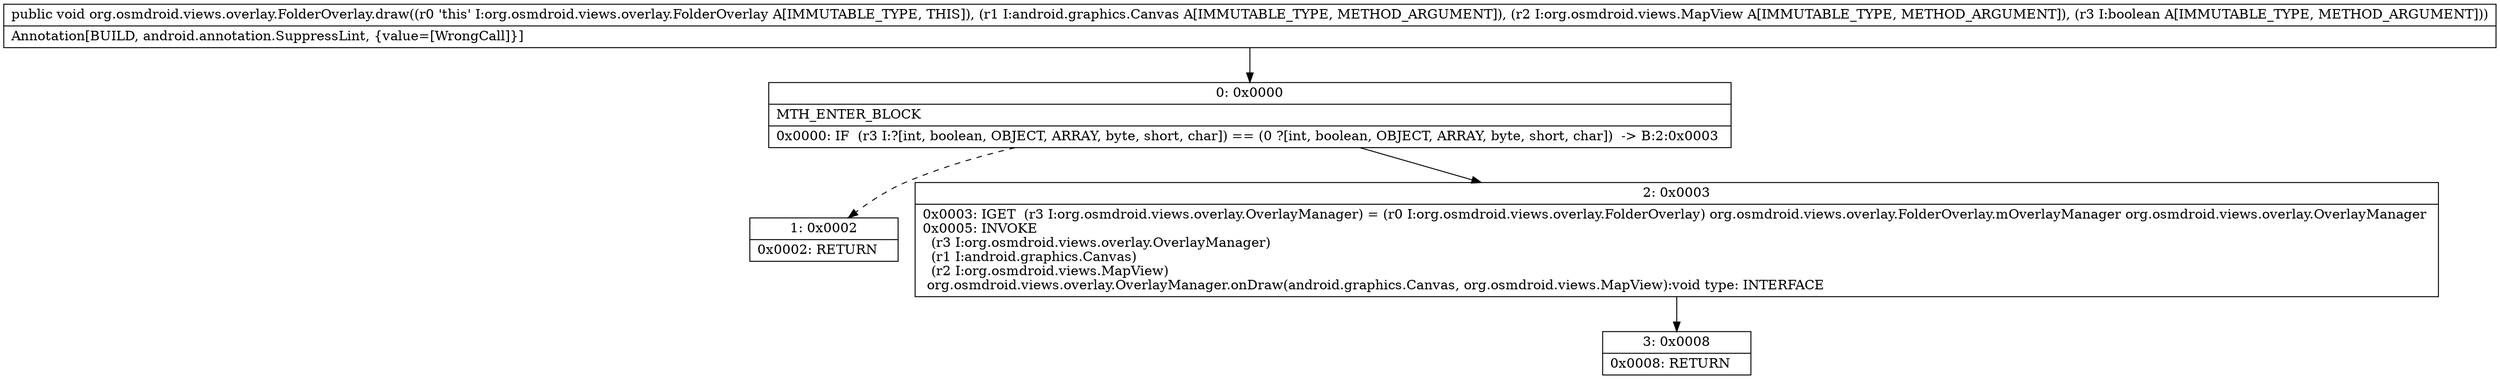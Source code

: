 digraph "CFG fororg.osmdroid.views.overlay.FolderOverlay.draw(Landroid\/graphics\/Canvas;Lorg\/osmdroid\/views\/MapView;Z)V" {
Node_0 [shape=record,label="{0\:\ 0x0000|MTH_ENTER_BLOCK\l|0x0000: IF  (r3 I:?[int, boolean, OBJECT, ARRAY, byte, short, char]) == (0 ?[int, boolean, OBJECT, ARRAY, byte, short, char])  \-\> B:2:0x0003 \l}"];
Node_1 [shape=record,label="{1\:\ 0x0002|0x0002: RETURN   \l}"];
Node_2 [shape=record,label="{2\:\ 0x0003|0x0003: IGET  (r3 I:org.osmdroid.views.overlay.OverlayManager) = (r0 I:org.osmdroid.views.overlay.FolderOverlay) org.osmdroid.views.overlay.FolderOverlay.mOverlayManager org.osmdroid.views.overlay.OverlayManager \l0x0005: INVOKE  \l  (r3 I:org.osmdroid.views.overlay.OverlayManager)\l  (r1 I:android.graphics.Canvas)\l  (r2 I:org.osmdroid.views.MapView)\l org.osmdroid.views.overlay.OverlayManager.onDraw(android.graphics.Canvas, org.osmdroid.views.MapView):void type: INTERFACE \l}"];
Node_3 [shape=record,label="{3\:\ 0x0008|0x0008: RETURN   \l}"];
MethodNode[shape=record,label="{public void org.osmdroid.views.overlay.FolderOverlay.draw((r0 'this' I:org.osmdroid.views.overlay.FolderOverlay A[IMMUTABLE_TYPE, THIS]), (r1 I:android.graphics.Canvas A[IMMUTABLE_TYPE, METHOD_ARGUMENT]), (r2 I:org.osmdroid.views.MapView A[IMMUTABLE_TYPE, METHOD_ARGUMENT]), (r3 I:boolean A[IMMUTABLE_TYPE, METHOD_ARGUMENT]))  | Annotation[BUILD, android.annotation.SuppressLint, \{value=[WrongCall]\}]\l}"];
MethodNode -> Node_0;
Node_0 -> Node_1[style=dashed];
Node_0 -> Node_2;
Node_2 -> Node_3;
}

